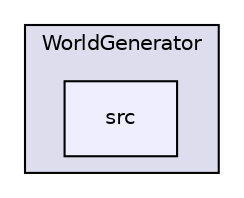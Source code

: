 digraph "C:/Users/Marco/Workspace/GitHub/ORBS/Project-O.R.B.S/prj/WorldGenerator/src" {
  compound=true
  node [ fontsize="10", fontname="Helvetica"];
  edge [ labelfontsize="10", labelfontname="Helvetica"];
  subgraph clusterdir_970bd597d3881ddc8d467dcb04fcd401 {
    graph [ bgcolor="#ddddee", pencolor="black", label="WorldGenerator" fontname="Helvetica", fontsize="10", URL="dir_970bd597d3881ddc8d467dcb04fcd401.html"]
  dir_3537734ccbf7fcd9a20a05f27511e6de [shape=box, label="src", style="filled", fillcolor="#eeeeff", pencolor="black", URL="dir_3537734ccbf7fcd9a20a05f27511e6de.html"];
  }
}
